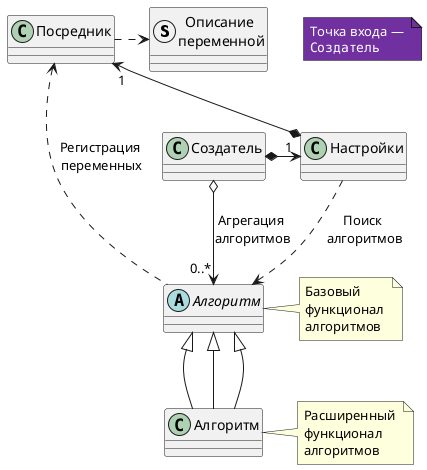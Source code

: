 @startuml simple
skinparam groupInheritance 4

struct "Описание \nпеременной" as SR_var_descriptor
class "Посредник" as SR_var_list
class "Настройки" as SR_Settings 
abstract "Алгоритм" as SR_calc_proc 
note right of SR_calc_proc : Базовый \nфункционал \nалгоритмов
class "Алгоритм" as SR_auto_ctl
note right of SR_auto_ctl : Расширенный \nфункционал \nалгоритмов
class "Создатель" as SR_ctl_type
note "<color:white>Точка входа —</color> \n<font:monospaced><color:white>Создатель</color></font>" as N0 #7030a0

SR_var_list .right.> SR_var_descriptor
SR_ctl_type *-right-> "1" SR_Settings
SR_Settings *-up-> "1" SR_var_list
SR_Settings ..> SR_calc_proc : Поиск \nалгоритмов
SR_ctl_type o--> "0..*" SR_calc_proc : Агрегация \nалгоритмов
SR_var_list <.. SR_calc_proc : Регистрация \nпеременных

SR_calc_proc <|-- SR_auto_ctl
SR_calc_proc <|-- SR_auto_ctl
SR_calc_proc <|-- SR_auto_ctl

@enduml
